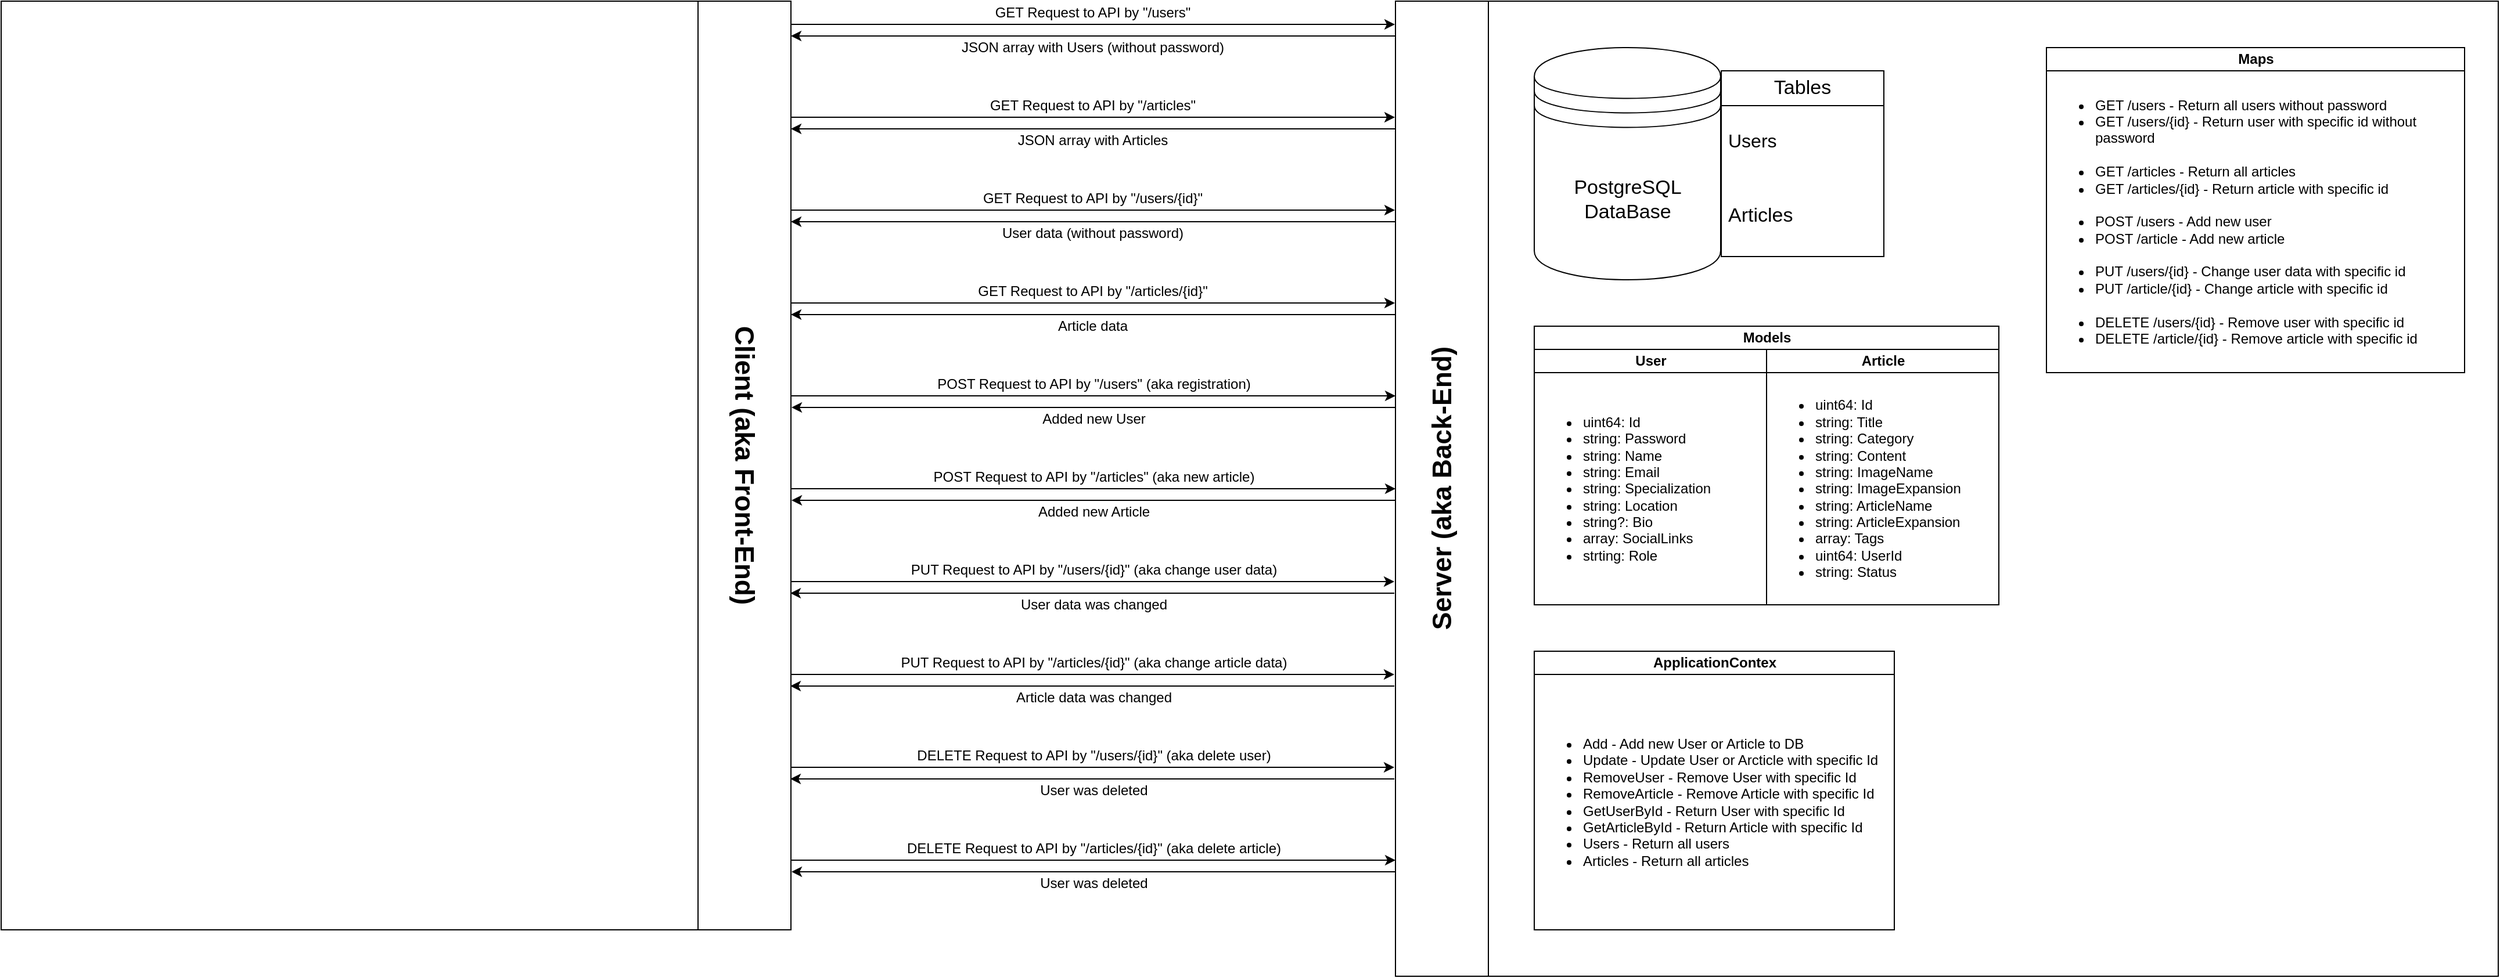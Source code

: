 <mxfile version="27.0.2">
  <diagram name="Страница — 1" id="uraFzPhW5gEGOp26J2HE">
    <mxGraphModel dx="2253" dy="841" grid="1" gridSize="10" guides="1" tooltips="1" connect="1" arrows="1" fold="1" page="1" pageScale="1" pageWidth="827" pageHeight="1169" math="0" shadow="0">
      <root>
        <mxCell id="0" />
        <mxCell id="1" parent="0" />
        <mxCell id="imhugzPMIuf26zca4qA2-27" style="edgeStyle=orthogonalEdgeStyle;rounded=0;orthogonalLoop=1;jettySize=auto;html=1;" parent="1" edge="1">
          <mxGeometry relative="1" as="geometry">
            <mxPoint x="160" y="60" as="sourcePoint" />
            <mxPoint x="680" y="60" as="targetPoint" />
            <Array as="points">
              <mxPoint x="430" y="60" />
              <mxPoint x="430" y="60" />
            </Array>
          </mxGeometry>
        </mxCell>
        <mxCell id="imhugzPMIuf26zca4qA2-29" style="edgeStyle=orthogonalEdgeStyle;rounded=0;orthogonalLoop=1;jettySize=auto;html=1;" parent="1" edge="1">
          <mxGeometry relative="1" as="geometry">
            <mxPoint x="160" y="140" as="sourcePoint" />
            <mxPoint x="680" y="140" as="targetPoint" />
            <Array as="points">
              <mxPoint x="420" y="140" />
              <mxPoint x="420" y="140" />
            </Array>
          </mxGeometry>
        </mxCell>
        <mxCell id="imhugzPMIuf26zca4qA2-31" style="edgeStyle=orthogonalEdgeStyle;rounded=0;orthogonalLoop=1;jettySize=auto;html=1;" parent="1" edge="1">
          <mxGeometry relative="1" as="geometry">
            <mxPoint x="160.5" y="380" as="sourcePoint" />
            <mxPoint x="680.5" y="380" as="targetPoint" />
            <Array as="points">
              <mxPoint x="420.5" y="380" />
              <mxPoint x="420.5" y="380" />
            </Array>
          </mxGeometry>
        </mxCell>
        <mxCell id="imhugzPMIuf26zca4qA2-33" style="edgeStyle=orthogonalEdgeStyle;rounded=0;orthogonalLoop=1;jettySize=auto;html=1;" parent="1" edge="1">
          <mxGeometry relative="1" as="geometry">
            <mxPoint x="160.5" y="460" as="sourcePoint" />
            <mxPoint x="680.5" y="460" as="targetPoint" />
            <Array as="points">
              <mxPoint x="420.5" y="460" />
              <mxPoint x="420.5" y="460" />
            </Array>
          </mxGeometry>
        </mxCell>
        <mxCell id="imhugzPMIuf26zca4qA2-28" style="edgeStyle=orthogonalEdgeStyle;rounded=0;orthogonalLoop=1;jettySize=auto;html=1;" parent="1" edge="1">
          <mxGeometry relative="1" as="geometry">
            <mxPoint x="680" y="70" as="sourcePoint" />
            <mxPoint x="160" y="70" as="targetPoint" />
            <Array as="points">
              <mxPoint x="430" y="70" />
              <mxPoint x="430" y="70" />
            </Array>
          </mxGeometry>
        </mxCell>
        <mxCell id="imhugzPMIuf26zca4qA2-30" style="edgeStyle=orthogonalEdgeStyle;rounded=0;orthogonalLoop=1;jettySize=auto;html=1;" parent="1" edge="1">
          <mxGeometry relative="1" as="geometry">
            <mxPoint x="680" y="150" as="sourcePoint" />
            <mxPoint x="160" y="150" as="targetPoint" />
            <Array as="points">
              <mxPoint x="420" y="150" />
              <mxPoint x="420" y="150" />
            </Array>
          </mxGeometry>
        </mxCell>
        <mxCell id="imhugzPMIuf26zca4qA2-32" style="edgeStyle=orthogonalEdgeStyle;rounded=0;orthogonalLoop=1;jettySize=auto;html=1;" parent="1" edge="1">
          <mxGeometry relative="1" as="geometry">
            <mxPoint x="680.5" y="390" as="sourcePoint" />
            <mxPoint x="160.5" y="390" as="targetPoint" />
            <Array as="points">
              <mxPoint x="410.5" y="390" />
              <mxPoint x="410.5" y="390" />
            </Array>
          </mxGeometry>
        </mxCell>
        <mxCell id="imhugzPMIuf26zca4qA2-34" style="edgeStyle=orthogonalEdgeStyle;rounded=0;orthogonalLoop=1;jettySize=auto;html=1;" parent="1" edge="1">
          <mxGeometry relative="1" as="geometry">
            <mxPoint x="680.5" y="470" as="sourcePoint" />
            <mxPoint x="160.5" y="470" as="targetPoint" />
            <Array as="points">
              <mxPoint x="410.5" y="470" />
              <mxPoint x="410.5" y="470" />
            </Array>
          </mxGeometry>
        </mxCell>
        <mxCell id="imhugzPMIuf26zca4qA2-10" value="GET Request to API by &quot;/users&quot;" style="text;html=1;align=center;verticalAlign=middle;whiteSpace=wrap;rounded=0;" parent="1" vertex="1">
          <mxGeometry x="160" y="40" width="520" height="20" as="geometry" />
        </mxCell>
        <mxCell id="imhugzPMIuf26zca4qA2-11" value="JSON array with Users (without password)" style="text;html=1;align=center;verticalAlign=middle;whiteSpace=wrap;rounded=0;" parent="1" vertex="1">
          <mxGeometry x="160" y="70" width="520" height="20" as="geometry" />
        </mxCell>
        <mxCell id="imhugzPMIuf26zca4qA2-14" value="GET Request to API by &quot;/articles&quot;" style="text;html=1;align=center;verticalAlign=middle;whiteSpace=wrap;rounded=0;" parent="1" vertex="1">
          <mxGeometry x="160" y="120" width="520" height="20" as="geometry" />
        </mxCell>
        <mxCell id="imhugzPMIuf26zca4qA2-15" value="JSON array with Articles" style="text;html=1;align=center;verticalAlign=middle;whiteSpace=wrap;rounded=0;" parent="1" vertex="1">
          <mxGeometry x="160" y="150" width="520" height="20" as="geometry" />
        </mxCell>
        <mxCell id="imhugzPMIuf26zca4qA2-19" value="POST Request to API by &quot;/users&quot; (aka registration)" style="text;html=1;align=center;verticalAlign=middle;whiteSpace=wrap;rounded=0;" parent="1" vertex="1">
          <mxGeometry x="160.5" y="360" width="520" height="20" as="geometry" />
        </mxCell>
        <mxCell id="imhugzPMIuf26zca4qA2-20" value="Added new User" style="text;html=1;align=center;verticalAlign=middle;whiteSpace=wrap;rounded=0;" parent="1" vertex="1">
          <mxGeometry x="160.5" y="390" width="520" height="20" as="geometry" />
        </mxCell>
        <mxCell id="imhugzPMIuf26zca4qA2-24" value="POST Request to API by &quot;/articles&quot; (aka new article)" style="text;html=1;align=center;verticalAlign=middle;whiteSpace=wrap;rounded=0;" parent="1" vertex="1">
          <mxGeometry x="160.5" y="440" width="520" height="20" as="geometry" />
        </mxCell>
        <mxCell id="imhugzPMIuf26zca4qA2-25" value="Added new Article" style="text;html=1;align=center;verticalAlign=middle;whiteSpace=wrap;rounded=0;" parent="1" vertex="1">
          <mxGeometry x="160.5" y="470" width="520" height="20" as="geometry" />
        </mxCell>
        <mxCell id="imhugzPMIuf26zca4qA2-35" style="edgeStyle=orthogonalEdgeStyle;rounded=0;orthogonalLoop=1;jettySize=auto;html=1;" parent="1" edge="1">
          <mxGeometry relative="1" as="geometry">
            <mxPoint x="159.5" y="540" as="sourcePoint" />
            <mxPoint x="679.5" y="540" as="targetPoint" />
            <Array as="points">
              <mxPoint x="419.5" y="540" />
              <mxPoint x="419.5" y="540" />
            </Array>
          </mxGeometry>
        </mxCell>
        <mxCell id="imhugzPMIuf26zca4qA2-36" style="edgeStyle=orthogonalEdgeStyle;rounded=0;orthogonalLoop=1;jettySize=auto;html=1;" parent="1" edge="1">
          <mxGeometry relative="1" as="geometry">
            <mxPoint x="679.5" y="550" as="sourcePoint" />
            <mxPoint x="159.5" y="550" as="targetPoint" />
            <Array as="points">
              <mxPoint x="409.5" y="550" />
              <mxPoint x="409.5" y="550" />
            </Array>
          </mxGeometry>
        </mxCell>
        <mxCell id="imhugzPMIuf26zca4qA2-37" value="PUT Request to API by &quot;/users/{id}&quot; (aka change user data)" style="text;html=1;align=center;verticalAlign=middle;whiteSpace=wrap;rounded=0;" parent="1" vertex="1">
          <mxGeometry x="160.5" y="520" width="520" height="20" as="geometry" />
        </mxCell>
        <mxCell id="imhugzPMIuf26zca4qA2-38" value="User data was changed" style="text;html=1;align=center;verticalAlign=middle;whiteSpace=wrap;rounded=0;" parent="1" vertex="1">
          <mxGeometry x="160.5" y="550" width="520" height="20" as="geometry" />
        </mxCell>
        <mxCell id="imhugzPMIuf26zca4qA2-39" style="edgeStyle=orthogonalEdgeStyle;rounded=0;orthogonalLoop=1;jettySize=auto;html=1;" parent="1" edge="1">
          <mxGeometry relative="1" as="geometry">
            <mxPoint x="159.5" y="620" as="sourcePoint" />
            <mxPoint x="679.5" y="620" as="targetPoint" />
            <Array as="points">
              <mxPoint x="419.5" y="620" />
              <mxPoint x="419.5" y="620" />
            </Array>
          </mxGeometry>
        </mxCell>
        <mxCell id="imhugzPMIuf26zca4qA2-40" style="edgeStyle=orthogonalEdgeStyle;rounded=0;orthogonalLoop=1;jettySize=auto;html=1;" parent="1" edge="1">
          <mxGeometry relative="1" as="geometry">
            <mxPoint x="679.5" y="630" as="sourcePoint" />
            <mxPoint x="159.5" y="630" as="targetPoint" />
            <Array as="points">
              <mxPoint x="409.5" y="630" />
              <mxPoint x="409.5" y="630" />
            </Array>
          </mxGeometry>
        </mxCell>
        <mxCell id="imhugzPMIuf26zca4qA2-41" value="PUT Request to API by &quot;/articles/{id}&quot; (aka change article data)" style="text;html=1;align=center;verticalAlign=middle;whiteSpace=wrap;rounded=0;" parent="1" vertex="1">
          <mxGeometry x="160.5" y="600" width="520" height="20" as="geometry" />
        </mxCell>
        <mxCell id="imhugzPMIuf26zca4qA2-42" value="Article data was changed" style="text;html=1;align=center;verticalAlign=middle;whiteSpace=wrap;rounded=0;" parent="1" vertex="1">
          <mxGeometry x="160.5" y="630" width="520" height="20" as="geometry" />
        </mxCell>
        <mxCell id="imhugzPMIuf26zca4qA2-43" style="edgeStyle=orthogonalEdgeStyle;rounded=0;orthogonalLoop=1;jettySize=auto;html=1;" parent="1" edge="1">
          <mxGeometry relative="1" as="geometry">
            <mxPoint x="159.5" y="700" as="sourcePoint" />
            <mxPoint x="679.5" y="700" as="targetPoint" />
            <Array as="points">
              <mxPoint x="419.5" y="700" />
              <mxPoint x="419.5" y="700" />
            </Array>
          </mxGeometry>
        </mxCell>
        <mxCell id="imhugzPMIuf26zca4qA2-44" style="edgeStyle=orthogonalEdgeStyle;rounded=0;orthogonalLoop=1;jettySize=auto;html=1;" parent="1" edge="1">
          <mxGeometry relative="1" as="geometry">
            <mxPoint x="679.5" y="710" as="sourcePoint" />
            <mxPoint x="159.5" y="710" as="targetPoint" />
            <Array as="points">
              <mxPoint x="409.5" y="710" />
              <mxPoint x="409.5" y="710" />
            </Array>
          </mxGeometry>
        </mxCell>
        <mxCell id="imhugzPMIuf26zca4qA2-45" value="DELETE Request to API by &quot;/users/{id}&quot; (aka delete user)" style="text;html=1;align=center;verticalAlign=middle;whiteSpace=wrap;rounded=0;" parent="1" vertex="1">
          <mxGeometry x="160.5" y="680" width="520" height="20" as="geometry" />
        </mxCell>
        <mxCell id="imhugzPMIuf26zca4qA2-46" value="User was deleted" style="text;html=1;align=center;verticalAlign=middle;whiteSpace=wrap;rounded=0;" parent="1" vertex="1">
          <mxGeometry x="160.5" y="710" width="520" height="20" as="geometry" />
        </mxCell>
        <mxCell id="imhugzPMIuf26zca4qA2-51" style="edgeStyle=orthogonalEdgeStyle;rounded=0;orthogonalLoop=1;jettySize=auto;html=1;" parent="1" edge="1">
          <mxGeometry relative="1" as="geometry">
            <mxPoint x="160.5" y="780" as="sourcePoint" />
            <mxPoint x="680.5" y="780" as="targetPoint" />
            <Array as="points">
              <mxPoint x="420.5" y="780" />
              <mxPoint x="420.5" y="780" />
            </Array>
          </mxGeometry>
        </mxCell>
        <mxCell id="imhugzPMIuf26zca4qA2-52" style="edgeStyle=orthogonalEdgeStyle;rounded=0;orthogonalLoop=1;jettySize=auto;html=1;" parent="1" edge="1">
          <mxGeometry relative="1" as="geometry">
            <mxPoint x="680.5" y="790" as="sourcePoint" />
            <mxPoint x="160.5" y="790" as="targetPoint" />
            <Array as="points">
              <mxPoint x="410.5" y="790" />
              <mxPoint x="410.5" y="790" />
            </Array>
          </mxGeometry>
        </mxCell>
        <mxCell id="imhugzPMIuf26zca4qA2-53" value="DELETE Request to API by &quot;/articles/{id}&quot; (aka delete article)" style="text;html=1;align=center;verticalAlign=middle;whiteSpace=wrap;rounded=0;" parent="1" vertex="1">
          <mxGeometry x="160.5" y="760" width="520" height="20" as="geometry" />
        </mxCell>
        <mxCell id="imhugzPMIuf26zca4qA2-54" value="User was deleted" style="text;html=1;align=center;verticalAlign=middle;whiteSpace=wrap;rounded=0;" parent="1" vertex="1">
          <mxGeometry x="160.5" y="790" width="520" height="20" as="geometry" />
        </mxCell>
        <mxCell id="imhugzPMIuf26zca4qA2-56" style="edgeStyle=orthogonalEdgeStyle;rounded=0;orthogonalLoop=1;jettySize=auto;html=1;" parent="1" edge="1">
          <mxGeometry relative="1" as="geometry">
            <mxPoint x="160" y="220" as="sourcePoint" />
            <mxPoint x="680" y="220" as="targetPoint" />
            <Array as="points">
              <mxPoint x="430" y="220" />
              <mxPoint x="430" y="220" />
            </Array>
          </mxGeometry>
        </mxCell>
        <mxCell id="imhugzPMIuf26zca4qA2-57" style="edgeStyle=orthogonalEdgeStyle;rounded=0;orthogonalLoop=1;jettySize=auto;html=1;" parent="1" edge="1">
          <mxGeometry relative="1" as="geometry">
            <mxPoint x="160" y="300" as="sourcePoint" />
            <mxPoint x="680" y="300" as="targetPoint" />
            <Array as="points">
              <mxPoint x="420" y="300" />
              <mxPoint x="420" y="300" />
            </Array>
          </mxGeometry>
        </mxCell>
        <mxCell id="imhugzPMIuf26zca4qA2-58" style="edgeStyle=orthogonalEdgeStyle;rounded=0;orthogonalLoop=1;jettySize=auto;html=1;" parent="1" edge="1">
          <mxGeometry relative="1" as="geometry">
            <mxPoint x="680" y="230" as="sourcePoint" />
            <mxPoint x="160" y="230" as="targetPoint" />
            <Array as="points">
              <mxPoint x="430" y="230" />
              <mxPoint x="430" y="230" />
            </Array>
          </mxGeometry>
        </mxCell>
        <mxCell id="imhugzPMIuf26zca4qA2-59" style="edgeStyle=orthogonalEdgeStyle;rounded=0;orthogonalLoop=1;jettySize=auto;html=1;" parent="1" edge="1">
          <mxGeometry relative="1" as="geometry">
            <mxPoint x="680" y="310" as="sourcePoint" />
            <mxPoint x="160" y="310" as="targetPoint" />
            <Array as="points">
              <mxPoint x="420" y="310" />
              <mxPoint x="420" y="310" />
            </Array>
          </mxGeometry>
        </mxCell>
        <mxCell id="imhugzPMIuf26zca4qA2-60" value="GET Request to API by &quot;/users/{id}&quot;" style="text;html=1;align=center;verticalAlign=middle;whiteSpace=wrap;rounded=0;" parent="1" vertex="1">
          <mxGeometry x="160" y="200" width="520" height="20" as="geometry" />
        </mxCell>
        <mxCell id="imhugzPMIuf26zca4qA2-61" value="User data (without password)" style="text;html=1;align=center;verticalAlign=middle;whiteSpace=wrap;rounded=0;" parent="1" vertex="1">
          <mxGeometry x="160" y="230" width="520" height="20" as="geometry" />
        </mxCell>
        <mxCell id="imhugzPMIuf26zca4qA2-62" value="GET Request to API by &quot;/articles/{id}&quot;" style="text;html=1;align=center;verticalAlign=middle;whiteSpace=wrap;rounded=0;" parent="1" vertex="1">
          <mxGeometry x="160" y="280" width="520" height="20" as="geometry" />
        </mxCell>
        <mxCell id="imhugzPMIuf26zca4qA2-63" value="Article data" style="text;html=1;align=center;verticalAlign=middle;whiteSpace=wrap;rounded=0;" parent="1" vertex="1">
          <mxGeometry x="160" y="310" width="520" height="20" as="geometry" />
        </mxCell>
        <mxCell id="imhugzPMIuf26zca4qA2-64" value="&lt;font style=&quot;font-size: 23px;&quot;&gt;Server (aka Back-End)&lt;/font&gt;" style="swimlane;horizontal=0;whiteSpace=wrap;html=1;startSize=80;" parent="1" vertex="1">
          <mxGeometry x="680.5" y="40" width="949.5" height="840" as="geometry" />
        </mxCell>
        <mxCell id="imhugzPMIuf26zca4qA2-66" value="&lt;font style=&quot;font-size: 17px;&quot;&gt;PostgreSQL DataBase&lt;/font&gt;" style="shape=datastore;whiteSpace=wrap;html=1;" parent="imhugzPMIuf26zca4qA2-64" vertex="1">
          <mxGeometry x="119.5" y="40" width="160.5" height="200" as="geometry" />
        </mxCell>
        <mxCell id="imhugzPMIuf26zca4qA2-77" value="&lt;font style=&quot;font-size: 17px;&quot;&gt;Tables&lt;/font&gt;" style="swimlane;fontStyle=0;childLayout=stackLayout;horizontal=1;startSize=30;horizontalStack=0;resizeParent=1;resizeParentMax=0;resizeLast=0;collapsible=1;marginBottom=0;whiteSpace=wrap;html=1;" parent="imhugzPMIuf26zca4qA2-64" vertex="1">
          <mxGeometry x="280.5" y="60" width="140" height="160" as="geometry">
            <mxRectangle x="280.5" y="60" width="90" height="30" as="alternateBounds" />
          </mxGeometry>
        </mxCell>
        <mxCell id="imhugzPMIuf26zca4qA2-78" value="&lt;font style=&quot;font-size: 16px;&quot;&gt;Users&lt;/font&gt;" style="text;strokeColor=none;fillColor=none;align=left;verticalAlign=middle;spacingLeft=4;spacingRight=4;overflow=hidden;points=[[0,0.5],[1,0.5]];portConstraint=eastwest;rotatable=0;whiteSpace=wrap;html=1;" parent="imhugzPMIuf26zca4qA2-77" vertex="1">
          <mxGeometry y="30" width="140" height="60" as="geometry" />
        </mxCell>
        <mxCell id="imhugzPMIuf26zca4qA2-79" value="&lt;font style=&quot;font-size: 17px;&quot;&gt;Articles&lt;/font&gt;" style="text;strokeColor=none;fillColor=none;align=left;verticalAlign=middle;spacingLeft=4;spacingRight=4;overflow=hidden;points=[[0,0.5],[1,0.5]];portConstraint=eastwest;rotatable=0;whiteSpace=wrap;html=1;" parent="imhugzPMIuf26zca4qA2-77" vertex="1">
          <mxGeometry y="90" width="140" height="70" as="geometry" />
        </mxCell>
        <mxCell id="imhugzPMIuf26zca4qA2-94" value="ApplicationContex" style="swimlane;childLayout=stackLayout;resizeParent=1;resizeParentMax=0;startSize=20;html=1;" parent="imhugzPMIuf26zca4qA2-64" vertex="1">
          <mxGeometry x="119.5" y="560" width="310" height="240" as="geometry">
            <mxRectangle x="800" y="320" width="80" height="30" as="alternateBounds" />
          </mxGeometry>
        </mxCell>
        <mxCell id="imhugzPMIuf26zca4qA2-99" value="&lt;ul&gt;&lt;li&gt;Add - Add new User or Article to DB&lt;br&gt;&lt;/li&gt;&lt;li&gt;Update - Update User or Arcticle with&amp;nbsp;specific Id&lt;/li&gt;&lt;li&gt;RemoveUser - Remove User&amp;nbsp;with&amp;nbsp;specific Id&lt;/li&gt;&lt;li&gt;RemoveArticle - Remove Article with&amp;nbsp;specific Id&lt;/li&gt;&lt;li&gt;GetUserById - Return User&amp;nbsp;with&amp;nbsp;specific Id&lt;/li&gt;&lt;li&gt;GetArticleById - Return Article&amp;nbsp;with&amp;nbsp;specific Id&lt;/li&gt;&lt;li&gt;Users - Return all users&lt;/li&gt;&lt;li&gt;Articles - Return all articles&lt;/li&gt;&lt;/ul&gt;" style="text;strokeColor=none;fillColor=none;html=1;whiteSpace=wrap;verticalAlign=middle;overflow=hidden;" parent="imhugzPMIuf26zca4qA2-94" vertex="1">
          <mxGeometry y="20" width="310" height="220" as="geometry" />
        </mxCell>
        <mxCell id="imhugzPMIuf26zca4qA2-100" value="Maps" style="swimlane;childLayout=stackLayout;resizeParent=1;resizeParentMax=0;startSize=20;html=1;" parent="imhugzPMIuf26zca4qA2-64" vertex="1">
          <mxGeometry x="560.5" y="40" width="360" height="280" as="geometry">
            <mxRectangle x="800" y="320" width="80" height="30" as="alternateBounds" />
          </mxGeometry>
        </mxCell>
        <mxCell id="imhugzPMIuf26zca4qA2-104" value="&lt;ul&gt;&lt;li&gt;GET /users - Return all users without password&lt;/li&gt;&lt;li&gt;GET /users/{id} - Return user&amp;nbsp;with&amp;nbsp;specific id without password&lt;br&gt;&lt;br&gt;&lt;/li&gt;&lt;li&gt;GET /articles - Return all articles&lt;/li&gt;&lt;li&gt;GET /articles/{id} - Return article&amp;nbsp;with&amp;nbsp;specific id&lt;br&gt;&lt;br&gt;&lt;/li&gt;&lt;li&gt;POST /users - Add new user&lt;/li&gt;&lt;li&gt;POST /article - Add new article&lt;br&gt;&lt;br&gt;&lt;/li&gt;&lt;li&gt;PUT /users/{id} - Change user data with&amp;nbsp;specific id&lt;/li&gt;&lt;li&gt;PUT /article/{id} - Change article with&amp;nbsp;specific id&lt;br&gt;&lt;br&gt;&lt;/li&gt;&lt;li&gt;DELETE /users/{id} - Remove user with&amp;nbsp;specific id&lt;/li&gt;&lt;li&gt;DELETE /article/{id} - Remove article with&amp;nbsp;specific id&lt;/li&gt;&lt;/ul&gt;" style="text;strokeColor=none;fillColor=none;html=1;whiteSpace=wrap;verticalAlign=middle;overflow=hidden;" parent="imhugzPMIuf26zca4qA2-100" vertex="1">
          <mxGeometry y="20" width="360" height="260" as="geometry" />
        </mxCell>
        <mxCell id="imhugzPMIuf26zca4qA2-65" value="&lt;font style=&quot;font-size: 23px;&quot;&gt;Client (aka Front-End)&lt;/font&gt;" style="swimlane;horizontal=0;whiteSpace=wrap;html=1;rotation=-180;startSize=80;" parent="1" vertex="1">
          <mxGeometry x="-520" y="40" width="680" height="800" as="geometry" />
        </mxCell>
        <mxCell id="imhugzPMIuf26zca4qA2-85" value="Models" style="swimlane;childLayout=stackLayout;resizeParent=1;resizeParentMax=0;startSize=20;html=1;" parent="1" vertex="1">
          <mxGeometry x="800" y="320" width="400" height="240" as="geometry">
            <mxRectangle x="800" y="320" width="80" height="30" as="alternateBounds" />
          </mxGeometry>
        </mxCell>
        <mxCell id="imhugzPMIuf26zca4qA2-86" value="User" style="swimlane;startSize=20;html=1;" parent="imhugzPMIuf26zca4qA2-85" vertex="1">
          <mxGeometry y="20" width="200" height="220" as="geometry">
            <mxRectangle y="20" width="40" height="220" as="alternateBounds" />
          </mxGeometry>
        </mxCell>
        <mxCell id="imhugzPMIuf26zca4qA2-92" value="&lt;ul&gt;&lt;li&gt;uint64: Id&lt;/li&gt;&lt;li&gt;string: Password&lt;/li&gt;&lt;li&gt;string: Name&lt;/li&gt;&lt;li&gt;string: Email&lt;/li&gt;&lt;li&gt;string: Specialization&lt;/li&gt;&lt;li&gt;string: Location&lt;/li&gt;&lt;li&gt;string?: Bio&lt;/li&gt;&lt;li&gt;array: SocialLinks&lt;/li&gt;&lt;li&gt;strting: Role&lt;/li&gt;&lt;/ul&gt;" style="text;strokeColor=none;fillColor=none;html=1;whiteSpace=wrap;verticalAlign=middle;overflow=hidden;" parent="imhugzPMIuf26zca4qA2-86" vertex="1">
          <mxGeometry y="20" width="200" height="200" as="geometry" />
        </mxCell>
        <mxCell id="imhugzPMIuf26zca4qA2-87" value="Article" style="swimlane;startSize=20;html=1;" parent="imhugzPMIuf26zca4qA2-85" vertex="1">
          <mxGeometry x="200" y="20" width="200" height="220" as="geometry">
            <mxRectangle x="40" y="20" width="40" height="220" as="alternateBounds" />
          </mxGeometry>
        </mxCell>
        <mxCell id="imhugzPMIuf26zca4qA2-93" value="&lt;ul&gt;&lt;li&gt;uint64: Id&lt;/li&gt;&lt;li&gt;string: Title&lt;/li&gt;&lt;li&gt;string: Category&lt;/li&gt;&lt;li&gt;string: Content&lt;/li&gt;&lt;li&gt;string: ImageName&lt;/li&gt;&lt;li&gt;string: ImageExpansion&lt;/li&gt;&lt;li&gt;string: ArticleName&lt;/li&gt;&lt;li&gt;string: ArticleExpansion&lt;/li&gt;&lt;li&gt;array: Tags&lt;/li&gt;&lt;li&gt;uint64: UserId&lt;/li&gt;&lt;li&gt;string: Status&lt;/li&gt;&lt;/ul&gt;" style="text;strokeColor=none;fillColor=none;html=1;whiteSpace=wrap;verticalAlign=middle;overflow=hidden;" parent="imhugzPMIuf26zca4qA2-87" vertex="1">
          <mxGeometry y="20" width="200" height="200" as="geometry" />
        </mxCell>
      </root>
    </mxGraphModel>
  </diagram>
</mxfile>
